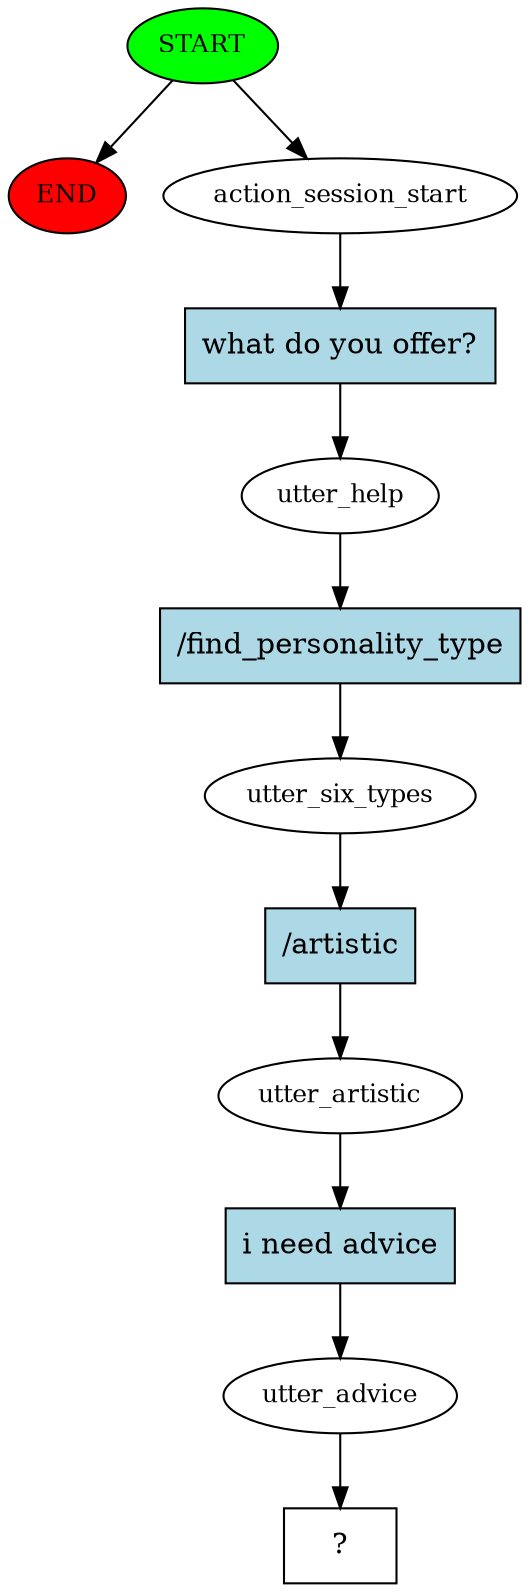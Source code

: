 digraph  {
0 [class="start active", fillcolor=green, fontsize=12, label=START, style=filled];
"-1" [class=end, fillcolor=red, fontsize=12, label=END, style=filled];
1 [class=active, fontsize=12, label=action_session_start];
2 [class=active, fontsize=12, label=utter_help];
3 [class=active, fontsize=12, label=utter_six_types];
4 [class=active, fontsize=12, label=utter_artistic];
5 [class=active, fontsize=12, label=utter_advice];
6 [class="intent dashed active", label="  ?  ", shape=rect];
7 [class="intent active", fillcolor=lightblue, label="what do you offer?", shape=rect, style=filled];
8 [class="intent active", fillcolor=lightblue, label="/find_personality_type", shape=rect, style=filled];
9 [class="intent active", fillcolor=lightblue, label="/artistic", shape=rect, style=filled];
10 [class="intent active", fillcolor=lightblue, label="i need advice", shape=rect, style=filled];
0 -> "-1"  [class="", key=NONE, label=""];
0 -> 1  [class=active, key=NONE, label=""];
1 -> 7  [class=active, key=0];
2 -> 8  [class=active, key=0];
3 -> 9  [class=active, key=0];
4 -> 10  [class=active, key=0];
5 -> 6  [class=active, key=NONE, label=""];
7 -> 2  [class=active, key=0];
8 -> 3  [class=active, key=0];
9 -> 4  [class=active, key=0];
10 -> 5  [class=active, key=0];
}
